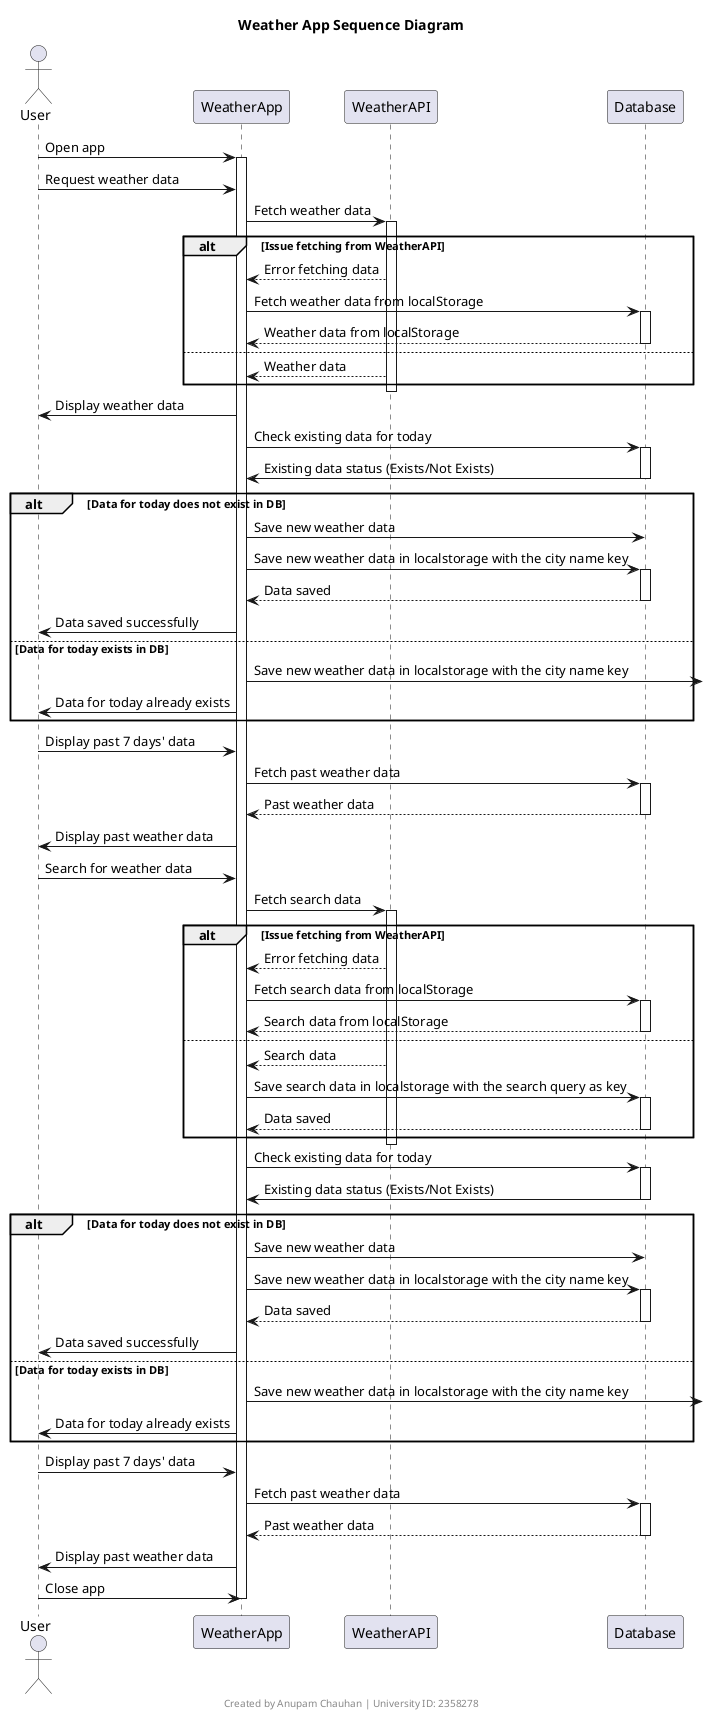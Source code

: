 @startuml
title Weather App Sequence Diagram
footer Created by Anupam Chauhan | University ID: 2358278

actor User
participant WeatherApp
participant WeatherAPI
participant Database

User -> WeatherApp: Open app
activate WeatherApp

User -> WeatherApp: Request weather data
WeatherApp -> WeatherAPI: Fetch weather data
activate WeatherAPI

alt Issue fetching from WeatherAPI
    WeatherAPI --> WeatherApp: Error fetching data
    WeatherApp -> Database: Fetch weather data from localStorage
    activate Database
    Database --> WeatherApp: Weather data from localStorage
    deactivate Database
else
    WeatherAPI --> WeatherApp: Weather data
end
deactivate WeatherAPI

WeatherApp -> User: Display weather data

WeatherApp -> Database: Check existing data for today
activate Database
Database -> WeatherApp: Existing data status (Exists/Not Exists)
deactivate Database

alt Data for today does not exist in DB
    WeatherApp -> Database: Save new weather data
    WeatherApp -> Database: Save new weather data in localstorage with the city name key
    activate Database
    Database --> WeatherApp: Data saved
    deactivate Database

    WeatherApp -> User: Data saved successfully

else Data for today exists in DB
    WeatherApp ->: Save new weather data in localstorage with the city name key
    WeatherApp -> User: Data for today already exists
end

User -> WeatherApp: Display past 7 days' data
WeatherApp -> Database: Fetch past weather data
activate Database
Database --> WeatherApp: Past weather data
deactivate Database

WeatherApp -> User: Display past weather data

User -> WeatherApp: Search for weather data
WeatherApp -> WeatherAPI: Fetch search data
activate WeatherAPI

alt Issue fetching from WeatherAPI
    WeatherAPI --> WeatherApp: Error fetching data
    WeatherApp -> Database: Fetch search data from localStorage
    activate Database
    Database --> WeatherApp: Search data from localStorage
    deactivate Database
else
    WeatherAPI --> WeatherApp: Search data
    WeatherApp -> Database: Save search data in localstorage with the search query as key
    activate Database
    Database --> WeatherApp: Data saved
    deactivate Database
end
deactivate WeatherAPI

WeatherApp -> Database: Check existing data for today
activate Database
Database -> WeatherApp: Existing data status (Exists/Not Exists)
deactivate Database

alt Data for today does not exist in DB
    WeatherApp -> Database: Save new weather data
    WeatherApp -> Database: Save new weather data in localstorage with the city name key
    activate Database
    Database --> WeatherApp: Data saved
    deactivate Database

    WeatherApp -> User: Data saved successfully

else Data for today exists in DB
    WeatherApp ->: Save new weather data in localstorage with the city name key
    WeatherApp -> User: Data for today already exists
end

User -> WeatherApp: Display past 7 days' data
WeatherApp -> Database: Fetch past weather data
activate Database
Database --> WeatherApp: Past weather data
deactivate Database

WeatherApp -> User: Display past weather data



User -> WeatherApp: Close app
deactivate WeatherApp
@enduml
